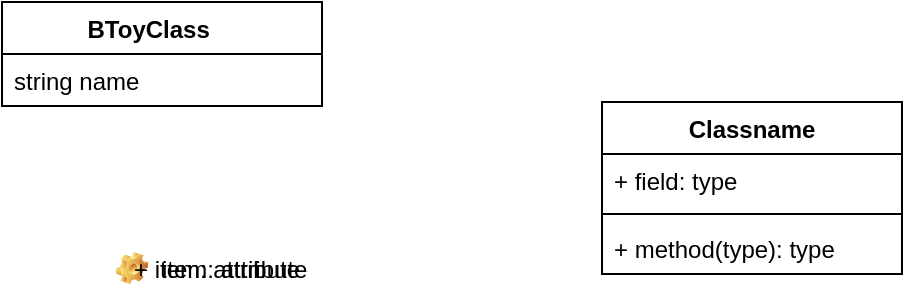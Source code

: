 <mxfile version="20.5.1" type="device"><diagram id="qMCmSZsaz1bqxs4-yJgQ" name="Page-1"><mxGraphModel dx="270" dy="545" grid="1" gridSize="10" guides="1" tooltips="1" connect="1" arrows="1" fold="1" page="1" pageScale="1" pageWidth="850" pageHeight="1100" math="0" shadow="0"><root><mxCell id="0"/><mxCell id="1" parent="0"/><mxCell id="UVmySm5NX1WE7yD5Xnpx-1" value="BToyClass    " style="swimlane;fontStyle=1;align=center;verticalAlign=top;childLayout=stackLayout;horizontal=1;startSize=26;horizontalStack=0;resizeParent=1;resizeParentMax=0;resizeLast=0;collapsible=1;marginBottom=0;" vertex="1" parent="1"><mxGeometry x="50" y="30" width="160" height="52" as="geometry"/></mxCell><mxCell id="UVmySm5NX1WE7yD5Xnpx-2" value="string name&#10;" style="text;strokeColor=none;fillColor=none;align=left;verticalAlign=top;spacingLeft=4;spacingRight=4;overflow=hidden;rotatable=0;points=[[0,0.5],[1,0.5]];portConstraint=eastwest;" vertex="1" parent="UVmySm5NX1WE7yD5Xnpx-1"><mxGeometry y="26" width="160" height="26" as="geometry"/></mxCell><mxCell id="UVmySm5NX1WE7yD5Xnpx-5" value="Classname" style="swimlane;fontStyle=1;align=center;verticalAlign=top;childLayout=stackLayout;horizontal=1;startSize=26;horizontalStack=0;resizeParent=1;resizeParentMax=0;resizeLast=0;collapsible=1;marginBottom=0;" vertex="1" parent="1"><mxGeometry x="350" y="80" width="150" height="86" as="geometry"/></mxCell><mxCell id="UVmySm5NX1WE7yD5Xnpx-6" value="+ field: type" style="text;strokeColor=none;fillColor=none;align=left;verticalAlign=top;spacingLeft=4;spacingRight=4;overflow=hidden;rotatable=0;points=[[0,0.5],[1,0.5]];portConstraint=eastwest;" vertex="1" parent="UVmySm5NX1WE7yD5Xnpx-5"><mxGeometry y="26" width="150" height="26" as="geometry"/></mxCell><mxCell id="UVmySm5NX1WE7yD5Xnpx-7" value="" style="line;strokeWidth=1;fillColor=none;align=left;verticalAlign=middle;spacingTop=-1;spacingLeft=3;spacingRight=3;rotatable=0;labelPosition=right;points=[];portConstraint=eastwest;strokeColor=inherit;" vertex="1" parent="UVmySm5NX1WE7yD5Xnpx-5"><mxGeometry y="52" width="150" height="8" as="geometry"/></mxCell><mxCell id="UVmySm5NX1WE7yD5Xnpx-8" value="+ method(type): type" style="text;strokeColor=none;fillColor=none;align=left;verticalAlign=top;spacingLeft=4;spacingRight=4;overflow=hidden;rotatable=0;points=[[0,0.5],[1,0.5]];portConstraint=eastwest;" vertex="1" parent="UVmySm5NX1WE7yD5Xnpx-5"><mxGeometry y="60" width="150" height="26" as="geometry"/></mxCell><mxCell id="UVmySm5NX1WE7yD5Xnpx-13" value="item: attribute" style="label;fontStyle=0;strokeColor=none;fillColor=none;align=left;verticalAlign=top;overflow=hidden;spacingLeft=28;spacingRight=4;rotatable=0;points=[[0,0.5],[1,0.5]];portConstraint=eastwest;imageWidth=16;imageHeight=16;image=img/clipart/Gear_128x128.png" vertex="1" parent="1"><mxGeometry x="100" y="150" width="120" height="26" as="geometry"/></mxCell><mxCell id="UVmySm5NX1WE7yD5Xnpx-14" value="+ item: attribute" style="text;strokeColor=none;fillColor=none;align=left;verticalAlign=top;spacingLeft=4;spacingRight=4;overflow=hidden;rotatable=0;points=[[0,0.5],[1,0.5]];portConstraint=eastwest;" vertex="1" parent="1"><mxGeometry x="110" y="150" width="100" height="26" as="geometry"/></mxCell></root></mxGraphModel></diagram></mxfile>